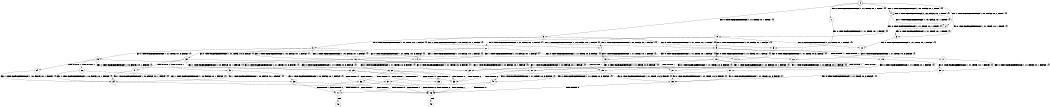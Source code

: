 digraph BCG {
size = "7, 10.5";
center = TRUE;
node [shape = circle];
0 [peripheries = 2];
0 -> 1 [label = "EX !0 !ATOMIC_EXCH_BRANCH (1, +1, TRUE, +0, 1, TRUE) !{}"];
0 -> 2 [label = "EX !1 !ATOMIC_EXCH_BRANCH (1, +0, FALSE, +0, 1, TRUE) !{}"];
0 -> 3 [label = "EX !0 !ATOMIC_EXCH_BRANCH (1, +1, TRUE, +0, 1, TRUE) !{}"];
0 -> 4 [label = "EX !1 !ATOMIC_EXCH_BRANCH (1, +0, FALSE, +0, 1, TRUE) !{}"];
1 -> 5 [label = "EX !0 !ATOMIC_EXCH_BRANCH (1, +1, TRUE, +0, 1, FALSE) !{}"];
2 -> 6 [label = "EX !0 !ATOMIC_EXCH_BRANCH (1, +1, TRUE, +0, 1, TRUE) !{}"];
3 -> 5 [label = "EX !0 !ATOMIC_EXCH_BRANCH (1, +1, TRUE, +0, 1, FALSE) !{}"];
3 -> 7 [label = "EX !1 !ATOMIC_EXCH_BRANCH (1, +0, FALSE, +0, 1, FALSE) !{}"];
3 -> 8 [label = "EX !0 !ATOMIC_EXCH_BRANCH (1, +1, TRUE, +0, 1, FALSE) !{}"];
3 -> 9 [label = "EX !1 !ATOMIC_EXCH_BRANCH (1, +0, FALSE, +0, 1, FALSE) !{}"];
4 -> 2 [label = "EX !1 !ATOMIC_EXCH_BRANCH (1, +0, FALSE, +0, 1, TRUE) !{}"];
4 -> 6 [label = "EX !0 !ATOMIC_EXCH_BRANCH (1, +1, TRUE, +0, 1, TRUE) !{}"];
4 -> 4 [label = "EX !1 !ATOMIC_EXCH_BRANCH (1, +0, FALSE, +0, 1, TRUE) !{}"];
4 -> 10 [label = "EX !0 !ATOMIC_EXCH_BRANCH (1, +1, TRUE, +0, 1, TRUE) !{}"];
5 -> 11 [label = "EX !0 !ATOMIC_EXCH_BRANCH (1, +1, TRUE, +0, 3, FALSE) !{}"];
6 -> 12 [label = "EX !0 !ATOMIC_EXCH_BRANCH (1, +1, TRUE, +0, 1, FALSE) !{}"];
7 -> 13 [label = "EX !0 !ATOMIC_EXCH_BRANCH (1, +1, TRUE, +0, 1, FALSE) !{}"];
8 -> 11 [label = "EX !0 !ATOMIC_EXCH_BRANCH (1, +1, TRUE, +0, 3, FALSE) !{}"];
8 -> 14 [label = "EX !1 !ATOMIC_EXCH_BRANCH (1, +0, FALSE, +0, 1, FALSE) !{}"];
8 -> 15 [label = "EX !0 !ATOMIC_EXCH_BRANCH (1, +1, TRUE, +0, 3, FALSE) !{}"];
8 -> 16 [label = "EX !1 !ATOMIC_EXCH_BRANCH (1, +0, FALSE, +0, 1, FALSE) !{}"];
9 -> 13 [label = "EX !0 !ATOMIC_EXCH_BRANCH (1, +1, TRUE, +0, 1, FALSE) !{}"];
9 -> 17 [label = "TERMINATE !1"];
9 -> 18 [label = "EX !0 !ATOMIC_EXCH_BRANCH (1, +1, TRUE, +0, 1, FALSE) !{}"];
9 -> 19 [label = "TERMINATE !1"];
10 -> 12 [label = "EX !0 !ATOMIC_EXCH_BRANCH (1, +1, TRUE, +0, 1, FALSE) !{}"];
10 -> 7 [label = "EX !1 !ATOMIC_EXCH_BRANCH (1, +0, FALSE, +0, 1, FALSE) !{}"];
10 -> 20 [label = "EX !0 !ATOMIC_EXCH_BRANCH (1, +1, TRUE, +0, 1, FALSE) !{}"];
10 -> 9 [label = "EX !1 !ATOMIC_EXCH_BRANCH (1, +0, FALSE, +0, 1, FALSE) !{}"];
11 -> 21 [label = "EX !1 !ATOMIC_EXCH_BRANCH (1, +0, FALSE, +0, 1, FALSE) !{}"];
12 -> 22 [label = "EX !0 !ATOMIC_EXCH_BRANCH (1, +1, TRUE, +0, 3, FALSE) !{}"];
13 -> 23 [label = "EX !0 !ATOMIC_EXCH_BRANCH (1, +1, TRUE, +0, 3, FALSE) !{}"];
14 -> 23 [label = "EX !0 !ATOMIC_EXCH_BRANCH (1, +1, TRUE, +0, 3, FALSE) !{}"];
15 -> 21 [label = "EX !1 !ATOMIC_EXCH_BRANCH (1, +0, FALSE, +0, 1, FALSE) !{}"];
15 -> 24 [label = "TERMINATE !0"];
15 -> 25 [label = "EX !1 !ATOMIC_EXCH_BRANCH (1, +0, FALSE, +0, 1, FALSE) !{}"];
15 -> 26 [label = "TERMINATE !0"];
16 -> 23 [label = "EX !0 !ATOMIC_EXCH_BRANCH (1, +1, TRUE, +0, 3, FALSE) !{}"];
16 -> 27 [label = "TERMINATE !1"];
16 -> 28 [label = "EX !0 !ATOMIC_EXCH_BRANCH (1, +1, TRUE, +0, 3, FALSE) !{}"];
16 -> 29 [label = "TERMINATE !1"];
17 -> 30 [label = "EX !0 !ATOMIC_EXCH_BRANCH (1, +1, TRUE, +0, 1, FALSE) !{}"];
18 -> 23 [label = "EX !0 !ATOMIC_EXCH_BRANCH (1, +1, TRUE, +0, 3, FALSE) !{}"];
18 -> 27 [label = "TERMINATE !1"];
18 -> 28 [label = "EX !0 !ATOMIC_EXCH_BRANCH (1, +1, TRUE, +0, 3, FALSE) !{}"];
18 -> 29 [label = "TERMINATE !1"];
19 -> 30 [label = "EX !0 !ATOMIC_EXCH_BRANCH (1, +1, TRUE, +0, 1, FALSE) !{}"];
19 -> 31 [label = "EX !0 !ATOMIC_EXCH_BRANCH (1, +1, TRUE, +0, 1, FALSE) !{}"];
20 -> 22 [label = "EX !0 !ATOMIC_EXCH_BRANCH (1, +1, TRUE, +0, 3, FALSE) !{}"];
20 -> 14 [label = "EX !1 !ATOMIC_EXCH_BRANCH (1, +0, FALSE, +0, 1, FALSE) !{}"];
20 -> 32 [label = "EX !0 !ATOMIC_EXCH_BRANCH (1, +1, TRUE, +0, 3, FALSE) !{}"];
20 -> 16 [label = "EX !1 !ATOMIC_EXCH_BRANCH (1, +0, FALSE, +0, 1, FALSE) !{}"];
21 -> 33 [label = "TERMINATE !0"];
22 -> 21 [label = "EX !1 !ATOMIC_EXCH_BRANCH (1, +0, FALSE, +0, 1, FALSE) !{}"];
23 -> 33 [label = "TERMINATE !0"];
24 -> 34 [label = "EX !1 !ATOMIC_EXCH_BRANCH (1, +0, FALSE, +0, 1, FALSE) !{}"];
25 -> 33 [label = "TERMINATE !0"];
25 -> 35 [label = "TERMINATE !1"];
25 -> 36 [label = "TERMINATE !0"];
25 -> 37 [label = "TERMINATE !1"];
26 -> 34 [label = "EX !1 !ATOMIC_EXCH_BRANCH (1, +0, FALSE, +0, 1, FALSE) !{}"];
26 -> 38 [label = "EX !1 !ATOMIC_EXCH_BRANCH (1, +0, FALSE, +0, 1, FALSE) !{}"];
27 -> 39 [label = "EX !0 !ATOMIC_EXCH_BRANCH (1, +1, TRUE, +0, 3, FALSE) !{}"];
28 -> 33 [label = "TERMINATE !0"];
28 -> 35 [label = "TERMINATE !1"];
28 -> 36 [label = "TERMINATE !0"];
28 -> 37 [label = "TERMINATE !1"];
29 -> 39 [label = "EX !0 !ATOMIC_EXCH_BRANCH (1, +1, TRUE, +0, 3, FALSE) !{}"];
29 -> 40 [label = "EX !0 !ATOMIC_EXCH_BRANCH (1, +1, TRUE, +0, 3, FALSE) !{}"];
30 -> 39 [label = "EX !0 !ATOMIC_EXCH_BRANCH (1, +1, TRUE, +0, 3, FALSE) !{}"];
31 -> 39 [label = "EX !0 !ATOMIC_EXCH_BRANCH (1, +1, TRUE, +0, 3, FALSE) !{}"];
31 -> 40 [label = "EX !0 !ATOMIC_EXCH_BRANCH (1, +1, TRUE, +0, 3, FALSE) !{}"];
32 -> 21 [label = "EX !1 !ATOMIC_EXCH_BRANCH (1, +0, FALSE, +0, 1, FALSE) !{}"];
32 -> 41 [label = "TERMINATE !0"];
32 -> 25 [label = "EX !1 !ATOMIC_EXCH_BRANCH (1, +0, FALSE, +0, 1, FALSE) !{}"];
32 -> 42 [label = "TERMINATE !0"];
33 -> 43 [label = "TERMINATE !1"];
34 -> 43 [label = "TERMINATE !1"];
35 -> 43 [label = "TERMINATE !0"];
36 -> 43 [label = "TERMINATE !1"];
36 -> 44 [label = "TERMINATE !1"];
37 -> 43 [label = "TERMINATE !0"];
37 -> 44 [label = "TERMINATE !0"];
38 -> 43 [label = "TERMINATE !1"];
38 -> 44 [label = "TERMINATE !1"];
39 -> 43 [label = "TERMINATE !0"];
40 -> 43 [label = "TERMINATE !0"];
40 -> 44 [label = "TERMINATE !0"];
41 -> 34 [label = "EX !1 !ATOMIC_EXCH_BRANCH (1, +0, FALSE, +0, 1, FALSE) !{}"];
42 -> 34 [label = "EX !1 !ATOMIC_EXCH_BRANCH (1, +0, FALSE, +0, 1, FALSE) !{}"];
42 -> 38 [label = "EX !1 !ATOMIC_EXCH_BRANCH (1, +0, FALSE, +0, 1, FALSE) !{}"];
43 -> 45 [label = "exit"];
44 -> 46 [label = "exit"];
}
